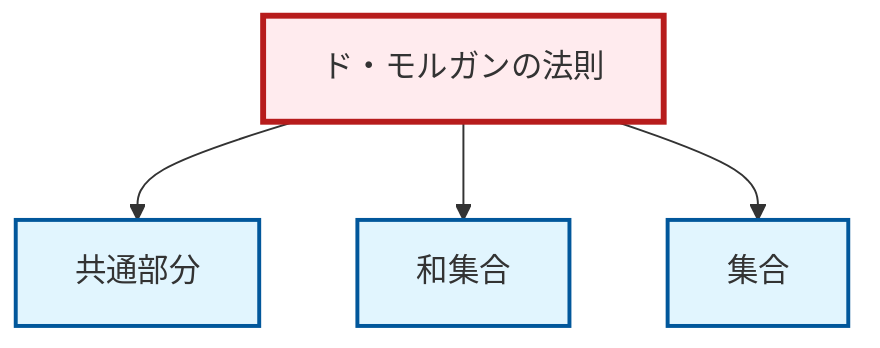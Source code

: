 graph TD
    classDef definition fill:#e1f5fe,stroke:#01579b,stroke-width:2px
    classDef theorem fill:#f3e5f5,stroke:#4a148c,stroke-width:2px
    classDef axiom fill:#fff3e0,stroke:#e65100,stroke-width:2px
    classDef example fill:#e8f5e9,stroke:#1b5e20,stroke-width:2px
    classDef current fill:#ffebee,stroke:#b71c1c,stroke-width:3px
    def-union["和集合"]:::definition
    thm-de-morgan["ド・モルガンの法則"]:::theorem
    def-set["集合"]:::definition
    def-intersection["共通部分"]:::definition
    thm-de-morgan --> def-intersection
    thm-de-morgan --> def-union
    thm-de-morgan --> def-set
    class thm-de-morgan current